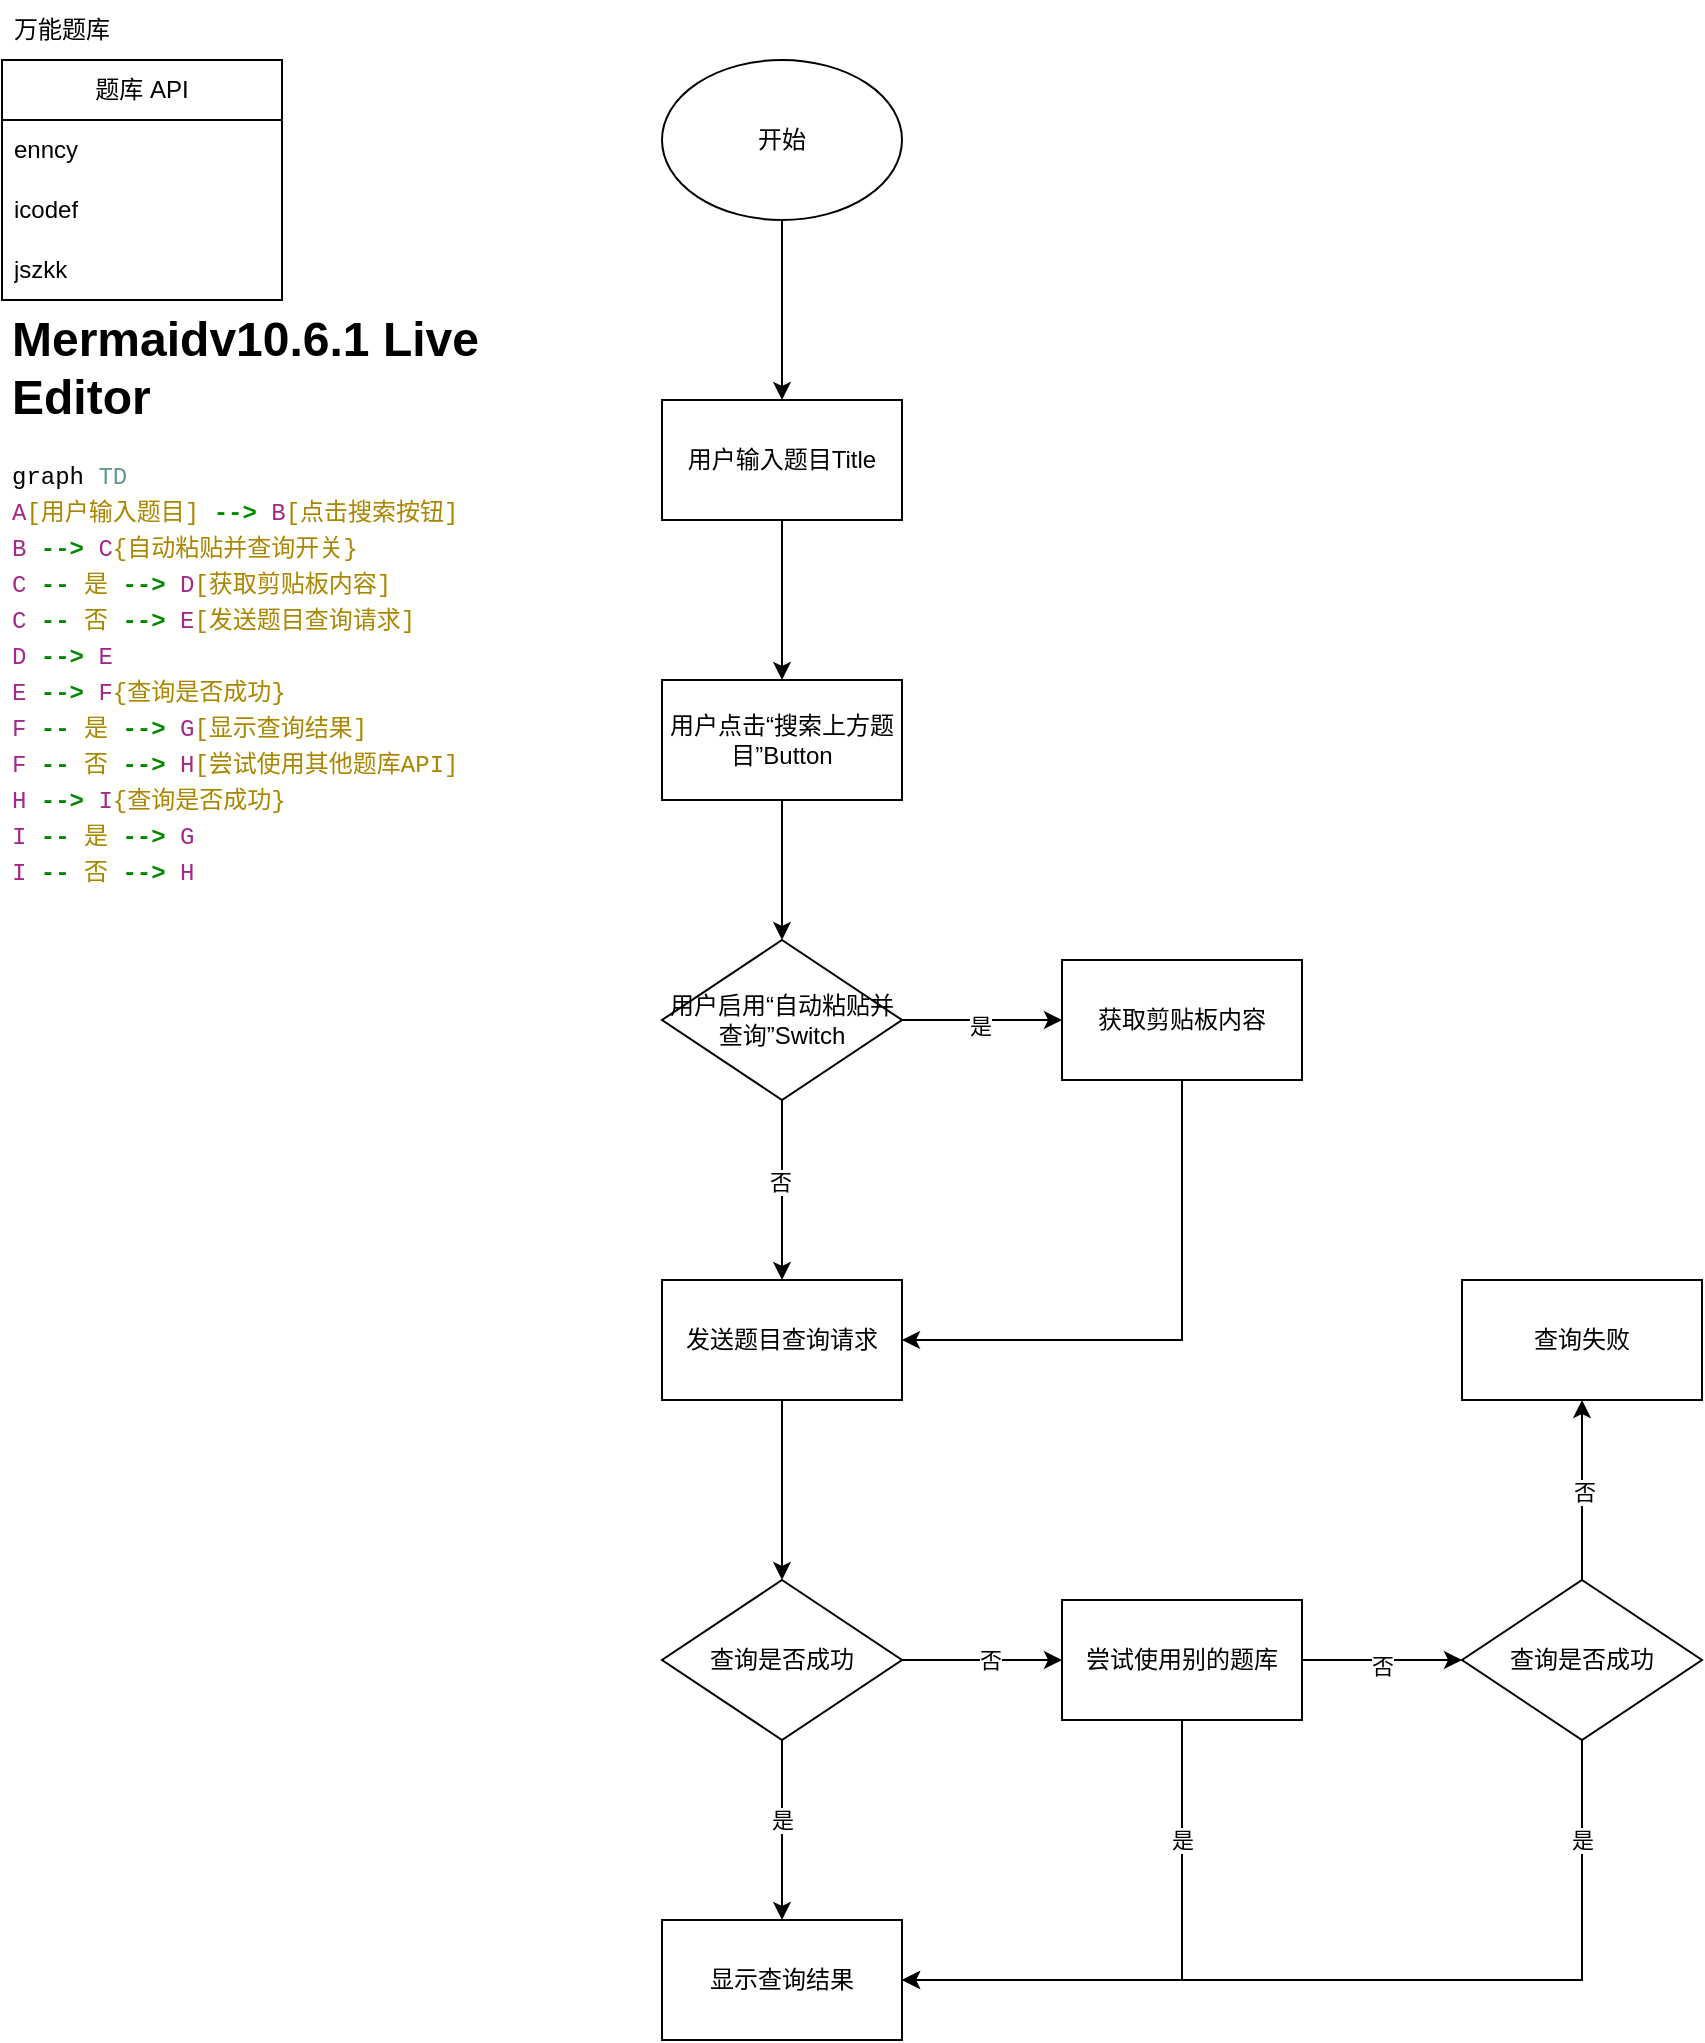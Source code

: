 <mxfile version="22.0.3" type="device">
  <diagram name="第 1 页" id="dmjoZxiKqnTsUI1EqfrY">
    <mxGraphModel dx="1238" dy="911" grid="1" gridSize="10" guides="1" tooltips="1" connect="1" arrows="1" fold="1" page="1" pageScale="1" pageWidth="827" pageHeight="1169" math="0" shadow="0">
      <root>
        <mxCell id="0" />
        <mxCell id="1" parent="0" />
        <mxCell id="vXopCpWwwCcpI0uJ5yb3-19" value="" style="edgeStyle=orthogonalEdgeStyle;rounded=0;orthogonalLoop=1;jettySize=auto;html=1;" edge="1" parent="1" source="vXopCpWwwCcpI0uJ5yb3-1" target="vXopCpWwwCcpI0uJ5yb3-18">
          <mxGeometry relative="1" as="geometry" />
        </mxCell>
        <mxCell id="vXopCpWwwCcpI0uJ5yb3-1" value="开始" style="ellipse;whiteSpace=wrap;html=1;" vertex="1" parent="1">
          <mxGeometry x="330" y="30" width="120" height="80" as="geometry" />
        </mxCell>
        <mxCell id="vXopCpWwwCcpI0uJ5yb3-2" value="万能题库" style="text;html=1;strokeColor=none;fillColor=none;align=center;verticalAlign=middle;whiteSpace=wrap;rounded=0;" vertex="1" parent="1">
          <mxGeometry width="60" height="30" as="geometry" />
        </mxCell>
        <mxCell id="vXopCpWwwCcpI0uJ5yb3-3" value="题库 API" style="swimlane;fontStyle=0;childLayout=stackLayout;horizontal=1;startSize=30;horizontalStack=0;resizeParent=1;resizeParentMax=0;resizeLast=0;collapsible=1;marginBottom=0;whiteSpace=wrap;html=1;" vertex="1" parent="1">
          <mxGeometry y="30" width="140" height="120" as="geometry">
            <mxRectangle y="30" width="90" height="30" as="alternateBounds" />
          </mxGeometry>
        </mxCell>
        <mxCell id="vXopCpWwwCcpI0uJ5yb3-4" value="enncy" style="text;strokeColor=none;fillColor=none;align=left;verticalAlign=middle;spacingLeft=4;spacingRight=4;overflow=hidden;points=[[0,0.5],[1,0.5]];portConstraint=eastwest;rotatable=0;whiteSpace=wrap;html=1;" vertex="1" parent="vXopCpWwwCcpI0uJ5yb3-3">
          <mxGeometry y="30" width="140" height="30" as="geometry" />
        </mxCell>
        <mxCell id="vXopCpWwwCcpI0uJ5yb3-5" value="icodef" style="text;strokeColor=none;fillColor=none;align=left;verticalAlign=middle;spacingLeft=4;spacingRight=4;overflow=hidden;points=[[0,0.5],[1,0.5]];portConstraint=eastwest;rotatable=0;whiteSpace=wrap;html=1;" vertex="1" parent="vXopCpWwwCcpI0uJ5yb3-3">
          <mxGeometry y="60" width="140" height="30" as="geometry" />
        </mxCell>
        <mxCell id="vXopCpWwwCcpI0uJ5yb3-6" value="jszkk" style="text;strokeColor=none;fillColor=none;align=left;verticalAlign=middle;spacingLeft=4;spacingRight=4;overflow=hidden;points=[[0,0.5],[1,0.5]];portConstraint=eastwest;rotatable=0;whiteSpace=wrap;html=1;" vertex="1" parent="vXopCpWwwCcpI0uJ5yb3-3">
          <mxGeometry y="90" width="140" height="30" as="geometry" />
        </mxCell>
        <mxCell id="vXopCpWwwCcpI0uJ5yb3-21" value="" style="edgeStyle=orthogonalEdgeStyle;rounded=0;orthogonalLoop=1;jettySize=auto;html=1;" edge="1" parent="1" source="vXopCpWwwCcpI0uJ5yb3-18" target="vXopCpWwwCcpI0uJ5yb3-20">
          <mxGeometry relative="1" as="geometry" />
        </mxCell>
        <mxCell id="vXopCpWwwCcpI0uJ5yb3-18" value="用户输入题目Title" style="whiteSpace=wrap;html=1;" vertex="1" parent="1">
          <mxGeometry x="330" y="200" width="120" height="60" as="geometry" />
        </mxCell>
        <mxCell id="vXopCpWwwCcpI0uJ5yb3-23" value="" style="edgeStyle=orthogonalEdgeStyle;rounded=0;orthogonalLoop=1;jettySize=auto;html=1;" edge="1" parent="1" source="vXopCpWwwCcpI0uJ5yb3-20" target="vXopCpWwwCcpI0uJ5yb3-22">
          <mxGeometry relative="1" as="geometry" />
        </mxCell>
        <mxCell id="vXopCpWwwCcpI0uJ5yb3-20" value="用户点击“搜索上方题目”Button" style="whiteSpace=wrap;html=1;" vertex="1" parent="1">
          <mxGeometry x="330" y="340" width="120" height="60" as="geometry" />
        </mxCell>
        <mxCell id="vXopCpWwwCcpI0uJ5yb3-25" value="" style="edgeStyle=orthogonalEdgeStyle;rounded=0;orthogonalLoop=1;jettySize=auto;html=1;" edge="1" parent="1" source="vXopCpWwwCcpI0uJ5yb3-22" target="vXopCpWwwCcpI0uJ5yb3-24">
          <mxGeometry relative="1" as="geometry" />
        </mxCell>
        <mxCell id="vXopCpWwwCcpI0uJ5yb3-26" value="否" style="edgeLabel;html=1;align=center;verticalAlign=middle;resizable=0;points=[];" vertex="1" connectable="0" parent="vXopCpWwwCcpI0uJ5yb3-25">
          <mxGeometry x="-0.093" y="-1" relative="1" as="geometry">
            <mxPoint as="offset" />
          </mxGeometry>
        </mxCell>
        <mxCell id="vXopCpWwwCcpI0uJ5yb3-28" value="" style="edgeStyle=orthogonalEdgeStyle;rounded=0;orthogonalLoop=1;jettySize=auto;html=1;" edge="1" parent="1" source="vXopCpWwwCcpI0uJ5yb3-22" target="vXopCpWwwCcpI0uJ5yb3-27">
          <mxGeometry relative="1" as="geometry" />
        </mxCell>
        <mxCell id="vXopCpWwwCcpI0uJ5yb3-30" value="是" style="edgeLabel;html=1;align=center;verticalAlign=middle;resizable=0;points=[];" vertex="1" connectable="0" parent="vXopCpWwwCcpI0uJ5yb3-28">
          <mxGeometry x="-0.04" y="-3" relative="1" as="geometry">
            <mxPoint as="offset" />
          </mxGeometry>
        </mxCell>
        <mxCell id="vXopCpWwwCcpI0uJ5yb3-22" value="用户启用“自动粘贴并查询”Switch" style="rhombus;whiteSpace=wrap;html=1;" vertex="1" parent="1">
          <mxGeometry x="330" y="470" width="120" height="80" as="geometry" />
        </mxCell>
        <mxCell id="vXopCpWwwCcpI0uJ5yb3-36" style="edgeStyle=orthogonalEdgeStyle;rounded=0;orthogonalLoop=1;jettySize=auto;html=1;entryX=0.5;entryY=0;entryDx=0;entryDy=0;" edge="1" parent="1" source="vXopCpWwwCcpI0uJ5yb3-24" target="vXopCpWwwCcpI0uJ5yb3-35">
          <mxGeometry relative="1" as="geometry" />
        </mxCell>
        <mxCell id="vXopCpWwwCcpI0uJ5yb3-24" value="发送题目查询请求" style="whiteSpace=wrap;html=1;" vertex="1" parent="1">
          <mxGeometry x="330" y="640" width="120" height="60" as="geometry" />
        </mxCell>
        <mxCell id="vXopCpWwwCcpI0uJ5yb3-29" style="edgeStyle=orthogonalEdgeStyle;rounded=0;orthogonalLoop=1;jettySize=auto;html=1;entryX=1;entryY=0.5;entryDx=0;entryDy=0;exitX=0.5;exitY=1;exitDx=0;exitDy=0;" edge="1" parent="1" source="vXopCpWwwCcpI0uJ5yb3-27" target="vXopCpWwwCcpI0uJ5yb3-24">
          <mxGeometry relative="1" as="geometry" />
        </mxCell>
        <mxCell id="vXopCpWwwCcpI0uJ5yb3-27" value="获取剪贴板内容" style="whiteSpace=wrap;html=1;" vertex="1" parent="1">
          <mxGeometry x="530" y="480" width="120" height="60" as="geometry" />
        </mxCell>
        <mxCell id="vXopCpWwwCcpI0uJ5yb3-32" value="&lt;h1&gt;Mermaidv10.6.1 Live Editor&lt;/h1&gt;&lt;div style=&quot;background-color: rgb(255, 255, 254); font-family: Menlo, Monaco, &amp;quot;Courier New&amp;quot;, monospace; line-height: 18px;&quot;&gt;&lt;div&gt;graph &lt;span style=&quot;color: rgb(100, 150, 150);&quot;&gt;TD&lt;/span&gt;&lt;/div&gt;&lt;div&gt;&lt;span style=&quot;color: rgb(162, 40, 137);&quot;&gt;A&lt;/span&gt;&lt;span style=&quot;color: rgb(170, 133, 0);&quot;&gt;[用户输入题目]&lt;/span&gt; &lt;span style=&quot;color: rgb(0, 136, 0); font-weight: bold;&quot;&gt;--&amp;gt;&lt;/span&gt; &lt;span style=&quot;color: rgb(162, 40, 137);&quot;&gt;B&lt;/span&gt;&lt;span style=&quot;color: rgb(170, 133, 0);&quot;&gt;[点击搜索按钮]&lt;/span&gt;&lt;/div&gt;&lt;div&gt;&lt;span style=&quot;color: rgb(162, 40, 137);&quot;&gt;B&lt;/span&gt; &lt;span style=&quot;color: rgb(0, 136, 0); font-weight: bold;&quot;&gt;--&amp;gt;&lt;/span&gt; &lt;span style=&quot;color: rgb(162, 40, 137);&quot;&gt;C&lt;/span&gt;&lt;span style=&quot;color: rgb(170, 133, 0);&quot;&gt;{自动粘贴并查询开关}&lt;/span&gt;&lt;/div&gt;&lt;div&gt;&lt;span style=&quot;color: rgb(162, 40, 137);&quot;&gt;C&lt;/span&gt; &lt;span style=&quot;color: rgb(0, 136, 0); font-weight: bold;&quot;&gt;--&lt;/span&gt;&lt;span style=&quot;color: rgb(170, 133, 0);&quot;&gt; 是 &lt;/span&gt;&lt;span style=&quot;color: rgb(0, 136, 0); font-weight: bold;&quot;&gt;--&amp;gt;&lt;/span&gt; &lt;span style=&quot;color: rgb(162, 40, 137);&quot;&gt;D&lt;/span&gt;&lt;span style=&quot;color: rgb(170, 133, 0);&quot;&gt;[获取剪贴板内容]&lt;/span&gt;&lt;/div&gt;&lt;div&gt;&lt;span style=&quot;color: rgb(162, 40, 137);&quot;&gt;C&lt;/span&gt; &lt;span style=&quot;color: rgb(0, 136, 0); font-weight: bold;&quot;&gt;--&lt;/span&gt;&lt;span style=&quot;color: rgb(170, 133, 0);&quot;&gt; 否 &lt;/span&gt;&lt;span style=&quot;color: rgb(0, 136, 0); font-weight: bold;&quot;&gt;--&amp;gt;&lt;/span&gt; &lt;span style=&quot;color: rgb(162, 40, 137);&quot;&gt;E&lt;/span&gt;&lt;span style=&quot;color: rgb(170, 133, 0);&quot;&gt;[发送题目查询请求]&lt;/span&gt;&lt;/div&gt;&lt;div&gt;&lt;span style=&quot;color: rgb(162, 40, 137);&quot;&gt;D&lt;/span&gt; &lt;span style=&quot;color: rgb(0, 136, 0); font-weight: bold;&quot;&gt;--&amp;gt;&lt;/span&gt; &lt;span style=&quot;color: rgb(162, 40, 137);&quot;&gt;E&lt;/span&gt;&lt;/div&gt;&lt;div&gt;&lt;span style=&quot;color: rgb(162, 40, 137);&quot;&gt;E&lt;/span&gt; &lt;span style=&quot;color: rgb(0, 136, 0); font-weight: bold;&quot;&gt;--&amp;gt;&lt;/span&gt; &lt;span style=&quot;color: rgb(162, 40, 137);&quot;&gt;F&lt;/span&gt;&lt;span style=&quot;color: rgb(170, 133, 0);&quot;&gt;{查询是否成功}&lt;/span&gt;&lt;/div&gt;&lt;div&gt;&lt;span style=&quot;color: rgb(162, 40, 137);&quot;&gt;F&lt;/span&gt; &lt;span style=&quot;color: rgb(0, 136, 0); font-weight: bold;&quot;&gt;--&lt;/span&gt;&lt;span style=&quot;color: rgb(170, 133, 0);&quot;&gt; 是 &lt;/span&gt;&lt;span style=&quot;color: rgb(0, 136, 0); font-weight: bold;&quot;&gt;--&amp;gt;&lt;/span&gt; &lt;span style=&quot;color: rgb(162, 40, 137);&quot;&gt;G&lt;/span&gt;&lt;span style=&quot;color: rgb(170, 133, 0);&quot;&gt;[显示查询结果]&lt;/span&gt;&lt;/div&gt;&lt;div&gt;&lt;span style=&quot;color: rgb(162, 40, 137);&quot;&gt;F&lt;/span&gt; &lt;span style=&quot;color: rgb(0, 136, 0); font-weight: bold;&quot;&gt;--&lt;/span&gt;&lt;span style=&quot;color: rgb(170, 133, 0);&quot;&gt; 否 &lt;/span&gt;&lt;span style=&quot;color: rgb(0, 136, 0); font-weight: bold;&quot;&gt;--&amp;gt;&lt;/span&gt; &lt;span style=&quot;color: rgb(162, 40, 137);&quot;&gt;H&lt;/span&gt;&lt;span style=&quot;color: rgb(170, 133, 0);&quot;&gt;[尝试使用其他题库API]&lt;/span&gt;&lt;/div&gt;&lt;div&gt;&lt;span style=&quot;color: rgb(162, 40, 137);&quot;&gt;H&lt;/span&gt; &lt;span style=&quot;color: rgb(0, 136, 0); font-weight: bold;&quot;&gt;--&amp;gt;&lt;/span&gt; &lt;span style=&quot;color: rgb(162, 40, 137);&quot;&gt;I&lt;/span&gt;&lt;span style=&quot;color: rgb(170, 133, 0);&quot;&gt;{查询是否成功}&lt;/span&gt;&lt;/div&gt;&lt;div&gt;&lt;span style=&quot;color: rgb(162, 40, 137);&quot;&gt;I&lt;/span&gt; &lt;span style=&quot;color: rgb(0, 136, 0); font-weight: bold;&quot;&gt;--&lt;/span&gt;&lt;span style=&quot;color: rgb(170, 133, 0);&quot;&gt; 是 &lt;/span&gt;&lt;span style=&quot;color: rgb(0, 136, 0); font-weight: bold;&quot;&gt;--&amp;gt;&lt;/span&gt; &lt;span style=&quot;color: rgb(162, 40, 137);&quot;&gt;G&lt;/span&gt;&lt;/div&gt;&lt;div&gt;&lt;span style=&quot;color: rgb(162, 40, 137);&quot;&gt;I&lt;/span&gt; &lt;span style=&quot;color: rgb(0, 136, 0); font-weight: bold;&quot;&gt;--&lt;/span&gt;&lt;span style=&quot;color: rgb(170, 133, 0);&quot;&gt; 否 &lt;/span&gt;&lt;span style=&quot;color: rgb(0, 136, 0); font-weight: bold;&quot;&gt;--&amp;gt;&lt;/span&gt; &lt;span style=&quot;color: rgb(162, 40, 137);&quot;&gt;H&lt;/span&gt;&lt;/div&gt;&lt;/div&gt;" style="text;html=1;strokeColor=none;fillColor=none;spacing=5;spacingTop=-20;whiteSpace=wrap;overflow=hidden;rounded=0;" vertex="1" parent="1">
          <mxGeometry y="150" width="260" height="300" as="geometry" />
        </mxCell>
        <mxCell id="vXopCpWwwCcpI0uJ5yb3-38" value="" style="edgeStyle=orthogonalEdgeStyle;rounded=0;orthogonalLoop=1;jettySize=auto;html=1;" edge="1" parent="1" source="vXopCpWwwCcpI0uJ5yb3-35" target="vXopCpWwwCcpI0uJ5yb3-37">
          <mxGeometry relative="1" as="geometry" />
        </mxCell>
        <mxCell id="vXopCpWwwCcpI0uJ5yb3-54" value="是" style="edgeLabel;html=1;align=center;verticalAlign=middle;resizable=0;points=[];" vertex="1" connectable="0" parent="vXopCpWwwCcpI0uJ5yb3-38">
          <mxGeometry x="-0.121" relative="1" as="geometry">
            <mxPoint as="offset" />
          </mxGeometry>
        </mxCell>
        <mxCell id="vXopCpWwwCcpI0uJ5yb3-40" value="" style="edgeStyle=orthogonalEdgeStyle;rounded=0;orthogonalLoop=1;jettySize=auto;html=1;" edge="1" parent="1" source="vXopCpWwwCcpI0uJ5yb3-35" target="vXopCpWwwCcpI0uJ5yb3-39">
          <mxGeometry relative="1" as="geometry" />
        </mxCell>
        <mxCell id="vXopCpWwwCcpI0uJ5yb3-41" value="否" style="edgeLabel;html=1;align=center;verticalAlign=middle;resizable=0;points=[];" vertex="1" connectable="0" parent="vXopCpWwwCcpI0uJ5yb3-40">
          <mxGeometry x="0.092" relative="1" as="geometry">
            <mxPoint as="offset" />
          </mxGeometry>
        </mxCell>
        <mxCell id="vXopCpWwwCcpI0uJ5yb3-35" value="查询是否成功" style="rhombus;whiteSpace=wrap;html=1;" vertex="1" parent="1">
          <mxGeometry x="330" y="790" width="120" height="80" as="geometry" />
        </mxCell>
        <mxCell id="vXopCpWwwCcpI0uJ5yb3-37" value="显示查询结果" style="whiteSpace=wrap;html=1;" vertex="1" parent="1">
          <mxGeometry x="330" y="960" width="120" height="60" as="geometry" />
        </mxCell>
        <mxCell id="vXopCpWwwCcpI0uJ5yb3-43" style="edgeStyle=orthogonalEdgeStyle;rounded=0;orthogonalLoop=1;jettySize=auto;html=1;entryX=0;entryY=0.5;entryDx=0;entryDy=0;" edge="1" parent="1" source="vXopCpWwwCcpI0uJ5yb3-39" target="vXopCpWwwCcpI0uJ5yb3-42">
          <mxGeometry relative="1" as="geometry" />
        </mxCell>
        <mxCell id="vXopCpWwwCcpI0uJ5yb3-44" value="否" style="edgeLabel;html=1;align=center;verticalAlign=middle;resizable=0;points=[];" vertex="1" connectable="0" parent="vXopCpWwwCcpI0uJ5yb3-43">
          <mxGeometry x="-0.006" y="-3" relative="1" as="geometry">
            <mxPoint as="offset" />
          </mxGeometry>
        </mxCell>
        <mxCell id="vXopCpWwwCcpI0uJ5yb3-45" style="edgeStyle=orthogonalEdgeStyle;rounded=0;orthogonalLoop=1;jettySize=auto;html=1;entryX=1;entryY=0.5;entryDx=0;entryDy=0;exitX=0.5;exitY=1;exitDx=0;exitDy=0;" edge="1" parent="1" source="vXopCpWwwCcpI0uJ5yb3-39" target="vXopCpWwwCcpI0uJ5yb3-37">
          <mxGeometry relative="1" as="geometry" />
        </mxCell>
        <mxCell id="vXopCpWwwCcpI0uJ5yb3-46" value="是" style="edgeLabel;html=1;align=center;verticalAlign=middle;resizable=0;points=[];" vertex="1" connectable="0" parent="vXopCpWwwCcpI0uJ5yb3-45">
          <mxGeometry x="-0.588" y="3" relative="1" as="geometry">
            <mxPoint x="-3" y="4" as="offset" />
          </mxGeometry>
        </mxCell>
        <mxCell id="vXopCpWwwCcpI0uJ5yb3-39" value="尝试使用别的题库" style="whiteSpace=wrap;html=1;" vertex="1" parent="1">
          <mxGeometry x="530" y="800" width="120" height="60" as="geometry" />
        </mxCell>
        <mxCell id="vXopCpWwwCcpI0uJ5yb3-47" style="edgeStyle=orthogonalEdgeStyle;rounded=0;orthogonalLoop=1;jettySize=auto;html=1;entryX=1;entryY=0.5;entryDx=0;entryDy=0;exitX=0.5;exitY=1;exitDx=0;exitDy=0;" edge="1" parent="1" source="vXopCpWwwCcpI0uJ5yb3-42" target="vXopCpWwwCcpI0uJ5yb3-37">
          <mxGeometry relative="1" as="geometry" />
        </mxCell>
        <mxCell id="vXopCpWwwCcpI0uJ5yb3-48" value="是" style="edgeLabel;html=1;align=center;verticalAlign=middle;resizable=0;points=[];" vertex="1" connectable="0" parent="vXopCpWwwCcpI0uJ5yb3-47">
          <mxGeometry x="-0.884" y="-2" relative="1" as="geometry">
            <mxPoint x="2" y="23" as="offset" />
          </mxGeometry>
        </mxCell>
        <mxCell id="vXopCpWwwCcpI0uJ5yb3-52" value="" style="edgeStyle=orthogonalEdgeStyle;rounded=0;orthogonalLoop=1;jettySize=auto;html=1;" edge="1" parent="1" source="vXopCpWwwCcpI0uJ5yb3-42" target="vXopCpWwwCcpI0uJ5yb3-51">
          <mxGeometry relative="1" as="geometry" />
        </mxCell>
        <mxCell id="vXopCpWwwCcpI0uJ5yb3-53" value="否" style="edgeLabel;html=1;align=center;verticalAlign=middle;resizable=0;points=[];" vertex="1" connectable="0" parent="vXopCpWwwCcpI0uJ5yb3-52">
          <mxGeometry x="-0.027" y="-1" relative="1" as="geometry">
            <mxPoint as="offset" />
          </mxGeometry>
        </mxCell>
        <mxCell id="vXopCpWwwCcpI0uJ5yb3-42" value="查询是否成功" style="rhombus;whiteSpace=wrap;html=1;" vertex="1" parent="1">
          <mxGeometry x="730" y="790" width="120" height="80" as="geometry" />
        </mxCell>
        <mxCell id="vXopCpWwwCcpI0uJ5yb3-51" value="查询失败" style="whiteSpace=wrap;html=1;" vertex="1" parent="1">
          <mxGeometry x="730" y="640" width="120" height="60" as="geometry" />
        </mxCell>
      </root>
    </mxGraphModel>
  </diagram>
</mxfile>
